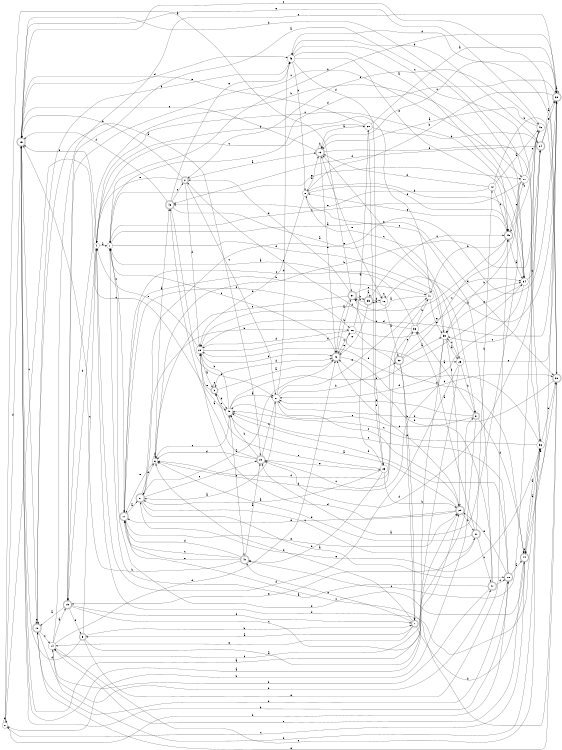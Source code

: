 digraph n40_7 {
__start0 [label="" shape="none"];

rankdir=LR;
size="8,5";

s0 [style="filled", color="black", fillcolor="white" shape="circle", label="0"];
s1 [style="filled", color="black", fillcolor="white" shape="circle", label="1"];
s2 [style="rounded,filled", color="black", fillcolor="white" shape="doublecircle", label="2"];
s3 [style="rounded,filled", color="black", fillcolor="white" shape="doublecircle", label="3"];
s4 [style="filled", color="black", fillcolor="white" shape="circle", label="4"];
s5 [style="rounded,filled", color="black", fillcolor="white" shape="doublecircle", label="5"];
s6 [style="filled", color="black", fillcolor="white" shape="circle", label="6"];
s7 [style="rounded,filled", color="black", fillcolor="white" shape="doublecircle", label="7"];
s8 [style="filled", color="black", fillcolor="white" shape="circle", label="8"];
s9 [style="rounded,filled", color="black", fillcolor="white" shape="doublecircle", label="9"];
s10 [style="rounded,filled", color="black", fillcolor="white" shape="doublecircle", label="10"];
s11 [style="rounded,filled", color="black", fillcolor="white" shape="doublecircle", label="11"];
s12 [style="filled", color="black", fillcolor="white" shape="circle", label="12"];
s13 [style="rounded,filled", color="black", fillcolor="white" shape="doublecircle", label="13"];
s14 [style="filled", color="black", fillcolor="white" shape="circle", label="14"];
s15 [style="rounded,filled", color="black", fillcolor="white" shape="doublecircle", label="15"];
s16 [style="filled", color="black", fillcolor="white" shape="circle", label="16"];
s17 [style="filled", color="black", fillcolor="white" shape="circle", label="17"];
s18 [style="rounded,filled", color="black", fillcolor="white" shape="doublecircle", label="18"];
s19 [style="rounded,filled", color="black", fillcolor="white" shape="doublecircle", label="19"];
s20 [style="filled", color="black", fillcolor="white" shape="circle", label="20"];
s21 [style="rounded,filled", color="black", fillcolor="white" shape="doublecircle", label="21"];
s22 [style="rounded,filled", color="black", fillcolor="white" shape="doublecircle", label="22"];
s23 [style="filled", color="black", fillcolor="white" shape="circle", label="23"];
s24 [style="rounded,filled", color="black", fillcolor="white" shape="doublecircle", label="24"];
s25 [style="filled", color="black", fillcolor="white" shape="circle", label="25"];
s26 [style="filled", color="black", fillcolor="white" shape="circle", label="26"];
s27 [style="filled", color="black", fillcolor="white" shape="circle", label="27"];
s28 [style="filled", color="black", fillcolor="white" shape="circle", label="28"];
s29 [style="rounded,filled", color="black", fillcolor="white" shape="doublecircle", label="29"];
s30 [style="rounded,filled", color="black", fillcolor="white" shape="doublecircle", label="30"];
s31 [style="rounded,filled", color="black", fillcolor="white" shape="doublecircle", label="31"];
s32 [style="rounded,filled", color="black", fillcolor="white" shape="doublecircle", label="32"];
s33 [style="filled", color="black", fillcolor="white" shape="circle", label="33"];
s34 [style="filled", color="black", fillcolor="white" shape="circle", label="34"];
s35 [style="rounded,filled", color="black", fillcolor="white" shape="doublecircle", label="35"];
s36 [style="filled", color="black", fillcolor="white" shape="circle", label="36"];
s37 [style="rounded,filled", color="black", fillcolor="white" shape="doublecircle", label="37"];
s38 [style="rounded,filled", color="black", fillcolor="white" shape="doublecircle", label="38"];
s39 [style="filled", color="black", fillcolor="white" shape="circle", label="39"];
s40 [style="rounded,filled", color="black", fillcolor="white" shape="doublecircle", label="40"];
s41 [style="filled", color="black", fillcolor="white" shape="circle", label="41"];
s42 [style="rounded,filled", color="black", fillcolor="white" shape="doublecircle", label="42"];
s43 [style="filled", color="black", fillcolor="white" shape="circle", label="43"];
s44 [style="rounded,filled", color="black", fillcolor="white" shape="doublecircle", label="44"];
s45 [style="filled", color="black", fillcolor="white" shape="circle", label="45"];
s46 [style="filled", color="black", fillcolor="white" shape="circle", label="46"];
s47 [style="rounded,filled", color="black", fillcolor="white" shape="doublecircle", label="47"];
s48 [style="rounded,filled", color="black", fillcolor="white" shape="doublecircle", label="48"];
s49 [style="rounded,filled", color="black", fillcolor="white" shape="doublecircle", label="49"];
s0 -> s37 [label="a"];
s0 -> s18 [label="b"];
s0 -> s45 [label="c"];
s0 -> s15 [label="d"];
s0 -> s0 [label="e"];
s1 -> s30 [label="a"];
s1 -> s38 [label="b"];
s1 -> s11 [label="c"];
s1 -> s39 [label="d"];
s1 -> s17 [label="e"];
s2 -> s13 [label="a"];
s2 -> s15 [label="b"];
s2 -> s27 [label="c"];
s2 -> s28 [label="d"];
s2 -> s4 [label="e"];
s3 -> s42 [label="a"];
s3 -> s45 [label="b"];
s3 -> s3 [label="c"];
s3 -> s42 [label="d"];
s3 -> s28 [label="e"];
s4 -> s1 [label="a"];
s4 -> s19 [label="b"];
s4 -> s34 [label="c"];
s4 -> s36 [label="d"];
s4 -> s15 [label="e"];
s5 -> s29 [label="a"];
s5 -> s7 [label="b"];
s5 -> s4 [label="c"];
s5 -> s15 [label="d"];
s5 -> s49 [label="e"];
s6 -> s48 [label="a"];
s6 -> s24 [label="b"];
s6 -> s45 [label="c"];
s6 -> s6 [label="d"];
s6 -> s11 [label="e"];
s7 -> s5 [label="a"];
s7 -> s44 [label="b"];
s7 -> s40 [label="c"];
s7 -> s6 [label="d"];
s7 -> s14 [label="e"];
s8 -> s13 [label="a"];
s8 -> s34 [label="b"];
s8 -> s25 [label="c"];
s8 -> s28 [label="d"];
s8 -> s49 [label="e"];
s9 -> s33 [label="a"];
s9 -> s0 [label="b"];
s9 -> s45 [label="c"];
s9 -> s44 [label="d"];
s9 -> s27 [label="e"];
s10 -> s22 [label="a"];
s10 -> s36 [label="b"];
s10 -> s14 [label="c"];
s10 -> s43 [label="d"];
s10 -> s10 [label="e"];
s11 -> s21 [label="a"];
s11 -> s41 [label="b"];
s11 -> s30 [label="c"];
s11 -> s26 [label="d"];
s11 -> s29 [label="e"];
s12 -> s46 [label="a"];
s12 -> s30 [label="b"];
s12 -> s49 [label="c"];
s12 -> s13 [label="d"];
s12 -> s48 [label="e"];
s13 -> s20 [label="a"];
s13 -> s13 [label="b"];
s13 -> s15 [label="c"];
s13 -> s36 [label="d"];
s13 -> s42 [label="e"];
s14 -> s19 [label="a"];
s14 -> s47 [label="b"];
s14 -> s38 [label="c"];
s14 -> s42 [label="d"];
s14 -> s38 [label="e"];
s15 -> s29 [label="a"];
s15 -> s18 [label="b"];
s15 -> s10 [label="c"];
s15 -> s43 [label="d"];
s15 -> s46 [label="e"];
s16 -> s32 [label="a"];
s16 -> s35 [label="b"];
s16 -> s16 [label="c"];
s16 -> s38 [label="d"];
s16 -> s13 [label="e"];
s17 -> s22 [label="a"];
s17 -> s39 [label="b"];
s17 -> s1 [label="c"];
s17 -> s15 [label="d"];
s17 -> s46 [label="e"];
s18 -> s44 [label="a"];
s18 -> s10 [label="b"];
s18 -> s45 [label="c"];
s18 -> s45 [label="d"];
s18 -> s29 [label="e"];
s19 -> s10 [label="a"];
s19 -> s17 [label="b"];
s19 -> s9 [label="c"];
s19 -> s7 [label="d"];
s19 -> s5 [label="e"];
s20 -> s38 [label="a"];
s20 -> s24 [label="b"];
s20 -> s4 [label="c"];
s20 -> s23 [label="d"];
s20 -> s15 [label="e"];
s21 -> s18 [label="a"];
s21 -> s26 [label="b"];
s21 -> s31 [label="c"];
s21 -> s6 [label="d"];
s21 -> s22 [label="e"];
s22 -> s48 [label="a"];
s22 -> s45 [label="b"];
s22 -> s27 [label="c"];
s22 -> s6 [label="d"];
s22 -> s23 [label="e"];
s23 -> s21 [label="a"];
s23 -> s29 [label="b"];
s23 -> s2 [label="c"];
s23 -> s40 [label="d"];
s23 -> s3 [label="e"];
s24 -> s38 [label="a"];
s24 -> s43 [label="b"];
s24 -> s40 [label="c"];
s24 -> s48 [label="d"];
s24 -> s38 [label="e"];
s25 -> s15 [label="a"];
s25 -> s9 [label="b"];
s25 -> s39 [label="c"];
s25 -> s4 [label="d"];
s25 -> s38 [label="e"];
s26 -> s20 [label="a"];
s26 -> s44 [label="b"];
s26 -> s42 [label="c"];
s26 -> s28 [label="d"];
s26 -> s34 [label="e"];
s27 -> s21 [label="a"];
s27 -> s32 [label="b"];
s27 -> s29 [label="c"];
s27 -> s43 [label="d"];
s27 -> s41 [label="e"];
s28 -> s3 [label="a"];
s28 -> s42 [label="b"];
s28 -> s38 [label="c"];
s28 -> s25 [label="d"];
s28 -> s4 [label="e"];
s29 -> s45 [label="a"];
s29 -> s31 [label="b"];
s29 -> s42 [label="c"];
s29 -> s28 [label="d"];
s29 -> s11 [label="e"];
s30 -> s44 [label="a"];
s30 -> s27 [label="b"];
s30 -> s15 [label="c"];
s30 -> s43 [label="d"];
s30 -> s10 [label="e"];
s31 -> s33 [label="a"];
s31 -> s12 [label="b"];
s31 -> s47 [label="c"];
s31 -> s6 [label="d"];
s31 -> s19 [label="e"];
s32 -> s39 [label="a"];
s32 -> s7 [label="b"];
s32 -> s49 [label="c"];
s32 -> s7 [label="d"];
s32 -> s33 [label="e"];
s33 -> s1 [label="a"];
s33 -> s41 [label="b"];
s33 -> s22 [label="c"];
s33 -> s37 [label="d"];
s33 -> s34 [label="e"];
s34 -> s19 [label="a"];
s34 -> s24 [label="b"];
s34 -> s19 [label="c"];
s34 -> s27 [label="d"];
s34 -> s39 [label="e"];
s35 -> s35 [label="a"];
s35 -> s37 [label="b"];
s35 -> s49 [label="c"];
s35 -> s16 [label="d"];
s35 -> s42 [label="e"];
s36 -> s44 [label="a"];
s36 -> s30 [label="b"];
s36 -> s45 [label="c"];
s36 -> s28 [label="d"];
s36 -> s21 [label="e"];
s37 -> s42 [label="a"];
s37 -> s35 [label="b"];
s37 -> s16 [label="c"];
s37 -> s2 [label="d"];
s37 -> s6 [label="e"];
s38 -> s38 [label="a"];
s38 -> s8 [label="b"];
s38 -> s13 [label="c"];
s38 -> s1 [label="d"];
s38 -> s21 [label="e"];
s39 -> s25 [label="a"];
s39 -> s29 [label="b"];
s39 -> s14 [label="c"];
s39 -> s6 [label="d"];
s39 -> s13 [label="e"];
s40 -> s22 [label="a"];
s40 -> s15 [label="b"];
s40 -> s11 [label="c"];
s40 -> s11 [label="d"];
s40 -> s11 [label="e"];
s41 -> s37 [label="a"];
s41 -> s4 [label="b"];
s41 -> s11 [label="c"];
s41 -> s6 [label="d"];
s41 -> s39 [label="e"];
s42 -> s21 [label="a"];
s42 -> s37 [label="b"];
s42 -> s1 [label="c"];
s42 -> s30 [label="d"];
s42 -> s26 [label="e"];
s43 -> s49 [label="a"];
s43 -> s8 [label="b"];
s43 -> s36 [label="c"];
s43 -> s23 [label="d"];
s43 -> s49 [label="e"];
s44 -> s36 [label="a"];
s44 -> s44 [label="b"];
s44 -> s0 [label="c"];
s44 -> s1 [label="d"];
s44 -> s14 [label="e"];
s45 -> s27 [label="a"];
s45 -> s28 [label="b"];
s45 -> s40 [label="c"];
s45 -> s34 [label="d"];
s45 -> s3 [label="e"];
s46 -> s13 [label="a"];
s46 -> s49 [label="b"];
s46 -> s39 [label="c"];
s46 -> s22 [label="d"];
s46 -> s2 [label="e"];
s47 -> s1 [label="a"];
s47 -> s14 [label="b"];
s47 -> s8 [label="c"];
s47 -> s18 [label="d"];
s47 -> s42 [label="e"];
s48 -> s9 [label="a"];
s48 -> s27 [label="b"];
s48 -> s2 [label="c"];
s48 -> s15 [label="d"];
s48 -> s43 [label="e"];
s49 -> s34 [label="a"];
s49 -> s41 [label="b"];
s49 -> s17 [label="c"];
s49 -> s28 [label="d"];
s49 -> s8 [label="e"];

}